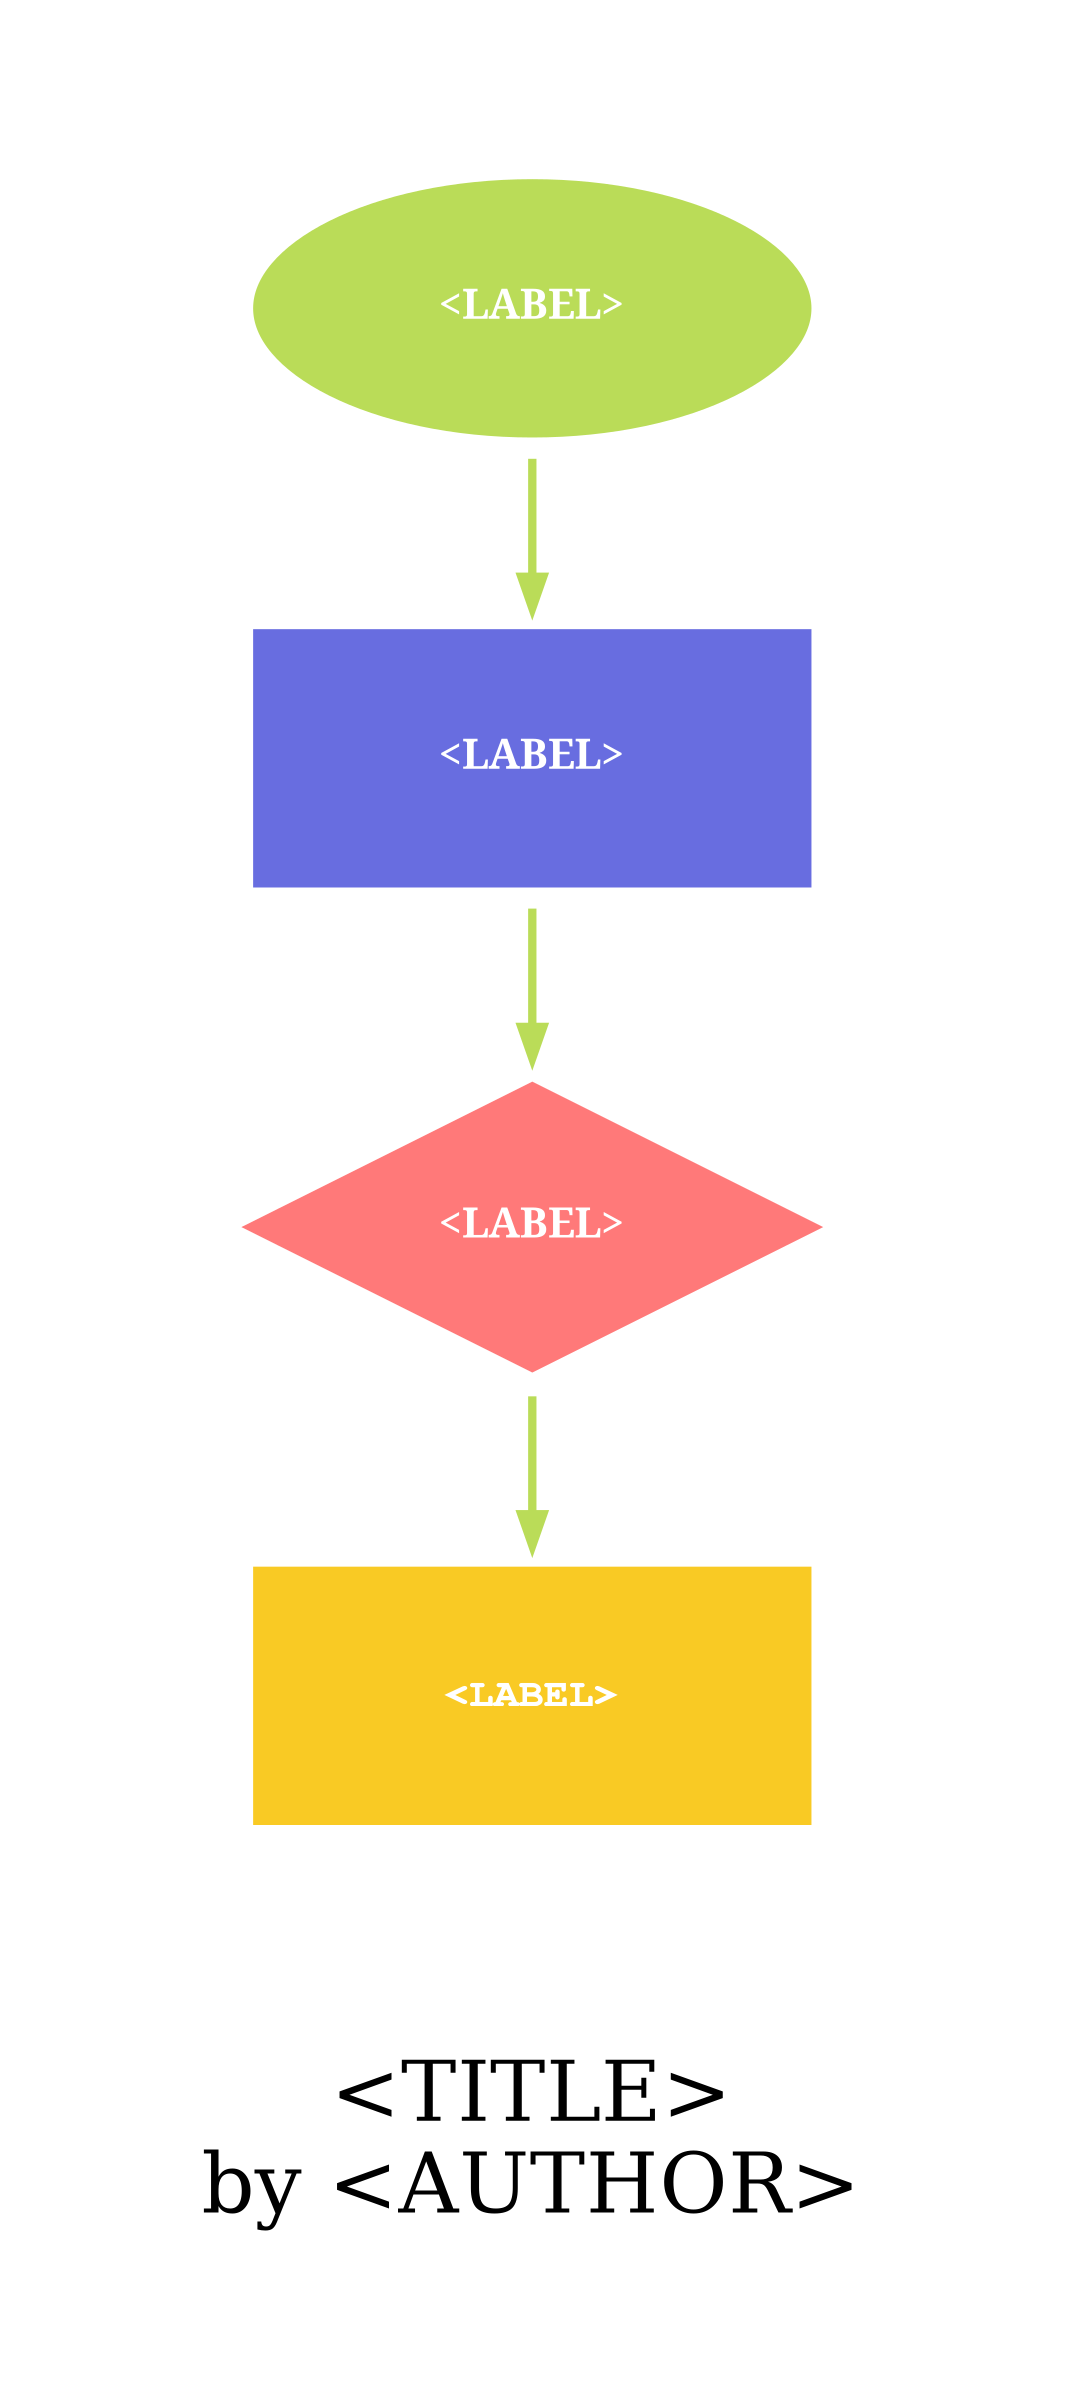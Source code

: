 digraph G {

//============================================================================//
// GRAPH
//============================================================================//

// graph setup
fontsize="40"; margin="1"; nodesep="1"; ranksep="1"; splines="ortho";

// default node setup
node [color=white fontcolor="white" fontname="serif bold" fontsize="20"
fixedsize="true" height="2" margin="0.5" penwidth="20" style="filled"
width="4"];

// default edge setup
edge [arrowsize="1.5" color="#badc58" fontname="serif"fontsize="20" 
penwidth="4"];
  
// [GRAPH TITLE]--------------------------------------------------------------//

label="\n\n <TITLE> \n by <AUTHOR> ";
  
//============================================================================//
// NODES
//============================================================================//

// terminal node setup
node [fillcolor="#badc58" shape="oval"];
  
// [TERMINAL NODES]-----------------------------------------------------------//     
  
te0101 [label="<LABEL>"];
  
//----------------------------------------------------------------------------//
 
// decision node setup
node [fillcolor="#ff7979" height="2.25" shape="diamond" width="4.5"];

// [DECISION NODES]-----------------------------------------------------------//     

de0101 [label="<LABEL>"];

//----------------------------------------------------------------------------//
 
// process node setup
node [fillcolor="#686de0" height="2" shape="box" width="4"];

// [PROCESS NODES]------------------------------------------------------------//     

pr0101 [label="<LABEL>"];

//----------------------------------------------------------------------------//
 
// input/output node setup
node [fillcolor="#f9ca24" fontname="courier bold" shape="box"];

// [INPUT/OUTPUT NODES]-------------------------------------------------------//

io0101 [label="<LABEL>"];

//----------------------------------------------------------------------------//          

//============================================================================//
// EDGES 
//============================================================================//

te0101 -> pr0101;
pr0101 -> de0101;
de0101 -> io0101;

//============================================================================//
}

